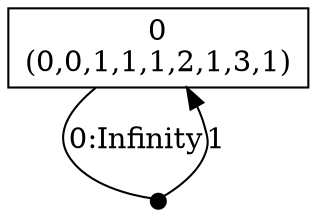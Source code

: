 digraph MDP {
node [label="",shape="box"];
0 [label="0\n(0,0,1,1,1,2,1,3,1)"];
0 -> n0_0  [label="0:Infinity",arrowhead="none"];
n0_0 [ shape=point,width=0.1,height=0.1,label="" ];
n0_0 -> 0  [label="1"];
}

/*
 -- Transitions --  
1 1 1
0 0 0 1 Infinity

 -- States --  
(rounds,W_P,W_1,D_P,D_1,A_P,A_1,CB_P,CB_1)
0:(0,0,1,1,1,2,1,3,1)
*/
